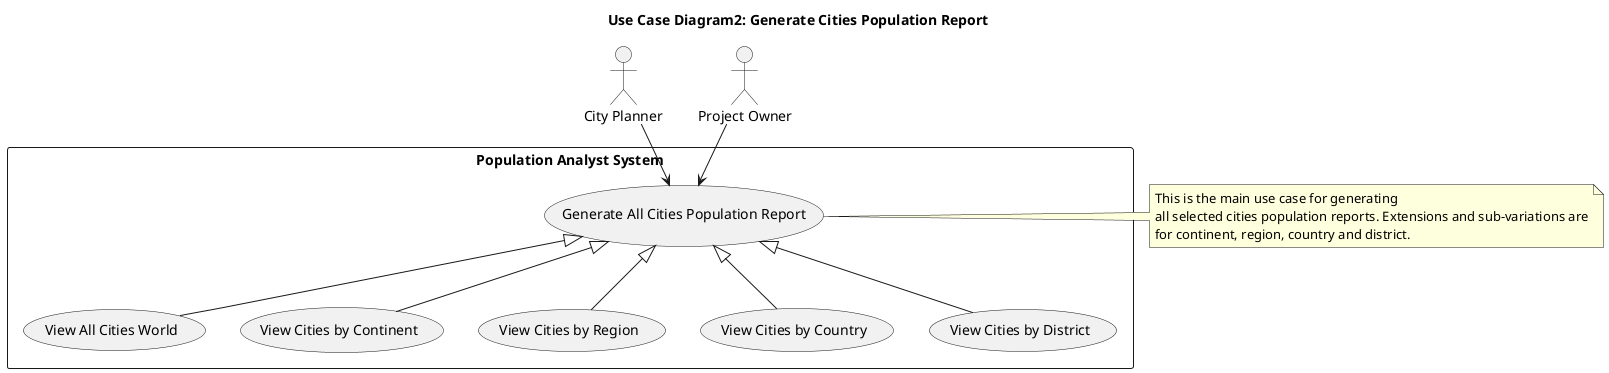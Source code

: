 @startuml
title Use Case Diagram2: Generate Cities Population Report

actor "City Planner" as Planner
actor "Project Owner" as Owner

rectangle "Population Analyst System" {

    usecase "Generate All Cities Population Report" as UC_Main

    usecase "View All Cities World" as UC_World
    usecase "View Cities by Continent" as UC_Continent
    usecase "View Cities by Region" as UC_Region
    usecase "View Cities by Country" as UC_Country
    usecase "View Cities by District" as UC_District
}

Owner --> UC_Main
Planner --> UC_Main

UC_Main <|-- UC_World
UC_Main <|-- UC_Continent
UC_Main <|-- UC_Region
UC_Main <|-- UC_Country
UC_Main <|-- UC_District

note right of UC_Main
This is the main use case for generating
all selected cities population reports. Extensions and sub-variations are
for continent, region, country and district.
end note

@enduml
